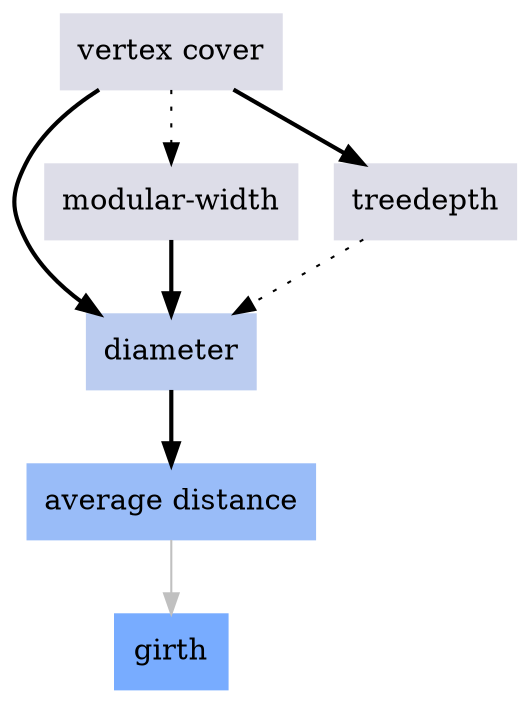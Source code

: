 digraph local_BCwUeT {
	node [color=lightblue2 style=filled]
	margin=0.04 size="6,6"
	"n_BCwUeT" [label="girth" URL="/parameters/html/BCwUeT" color="#78acff" shape=box]
	"n_p4bTjp" [label="diameter" URL="/parameters/html/p4bTjp" color="#bbccf0" shape=box]
	"n_4bj71L" [label="modular-width" URL="/parameters/html/4bj71L" color="#dddde8" shape=box]
	"n_KEP2qM" [label="treedepth" URL="/parameters/html/KEP2qM" color="#dddde8" shape=box]
	"n_4lp9Yj" [label="vertex cover" URL="/parameters/html/4lp9Yj" color="#dddde8" shape=box]
	"n_zH8PpT" [label="average distance" URL="/parameters/html/zH8PpT" color="#99bcf8" shape=box]
	"n_4bj71L" -> "n_p4bTjp" [label="" decorate=true lblstyle="above, sloped" weight="100" penwidth="2.0"]
	"n_p4bTjp" -> "n_zH8PpT" [label="" decorate=true lblstyle="above, sloped" weight="100" penwidth="2.0"]
	"n_4lp9Yj" -> "n_KEP2qM" [label="" decorate=true lblstyle="above, sloped" weight="100" penwidth="2.0"]
	"n_KEP2qM" -> "n_p4bTjp" [label="" decorate=true lblstyle="above, sloped" style="dotted" weight="1" penwidth="1.0"]
	"n_4lp9Yj" -> "n_p4bTjp" [label="" decorate=true lblstyle="above, sloped" weight="100" penwidth="2.0"]
	"n_4lp9Yj" -> "n_4bj71L" [label="" decorate=true lblstyle="above, sloped" style="dotted" weight="1" penwidth="1.0"]
	"n_zH8PpT" -> "n_BCwUeT" [label="" decorate=true lblstyle="above, sloped" color="gray" weight="1"]
}
